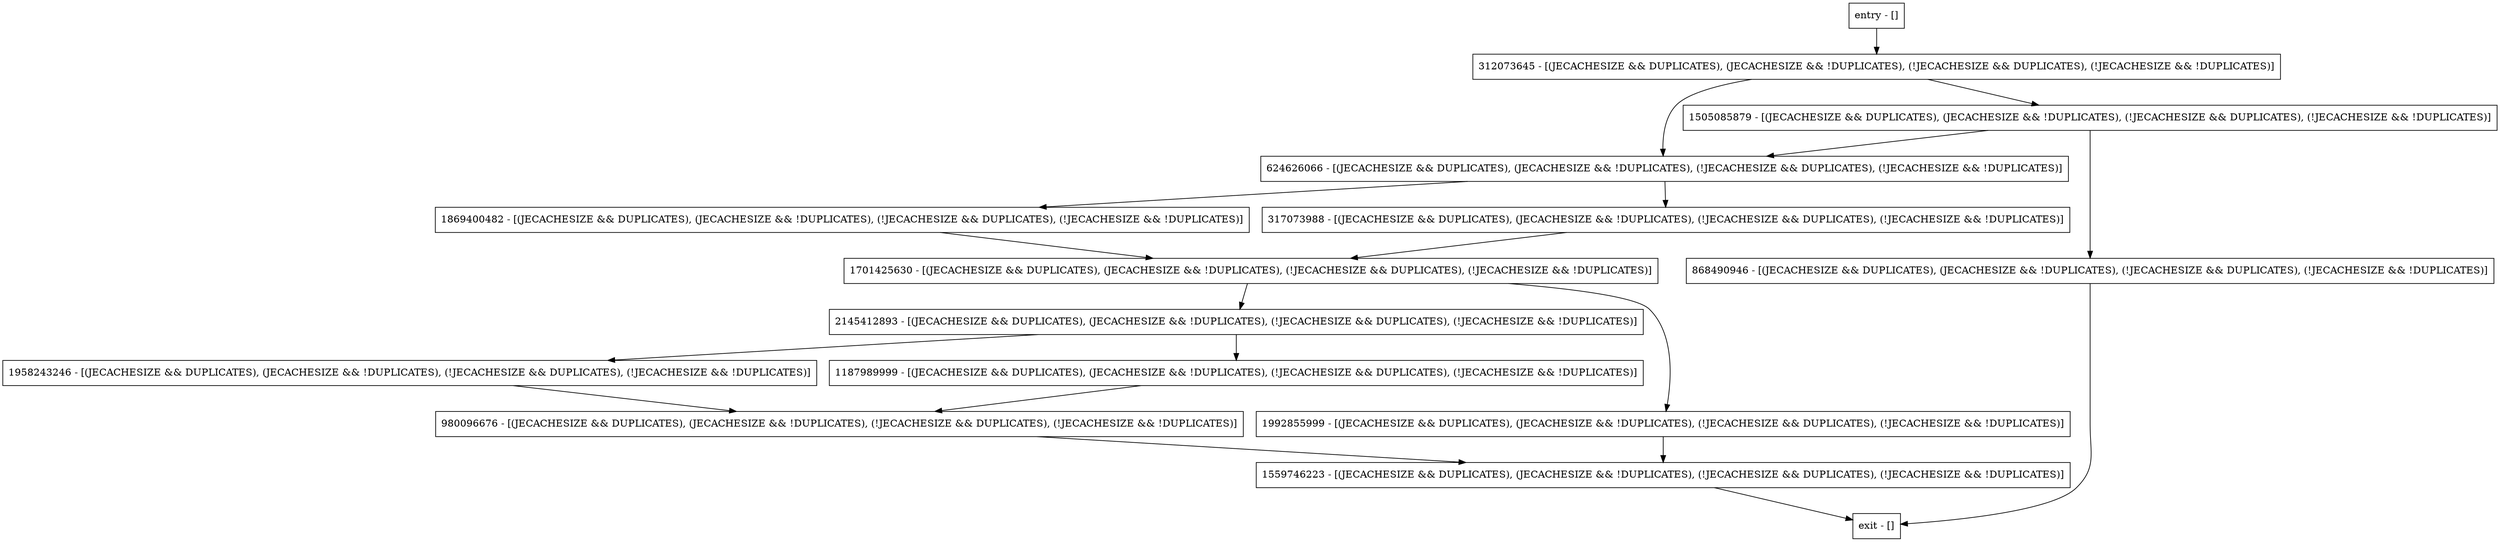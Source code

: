 digraph updateRecord {
node [shape=record];
868490946 [label="868490946 - [(JECACHESIZE && DUPLICATES), (JECACHESIZE && !DUPLICATES), (!JECACHESIZE && DUPLICATES), (!JECACHESIZE && !DUPLICATES)]"];
1701425630 [label="1701425630 - [(JECACHESIZE && DUPLICATES), (JECACHESIZE && !DUPLICATES), (!JECACHESIZE && DUPLICATES), (!JECACHESIZE && !DUPLICATES)]"];
624626066 [label="624626066 - [(JECACHESIZE && DUPLICATES), (JECACHESIZE && !DUPLICATES), (!JECACHESIZE && DUPLICATES), (!JECACHESIZE && !DUPLICATES)]"];
2145412893 [label="2145412893 - [(JECACHESIZE && DUPLICATES), (JECACHESIZE && !DUPLICATES), (!JECACHESIZE && DUPLICATES), (!JECACHESIZE && !DUPLICATES)]"];
1958243246 [label="1958243246 - [(JECACHESIZE && DUPLICATES), (JECACHESIZE && !DUPLICATES), (!JECACHESIZE && DUPLICATES), (!JECACHESIZE && !DUPLICATES)]"];
1869400482 [label="1869400482 - [(JECACHESIZE && DUPLICATES), (JECACHESIZE && !DUPLICATES), (!JECACHESIZE && DUPLICATES), (!JECACHESIZE && !DUPLICATES)]"];
312073645 [label="312073645 - [(JECACHESIZE && DUPLICATES), (JECACHESIZE && !DUPLICATES), (!JECACHESIZE && DUPLICATES), (!JECACHESIZE && !DUPLICATES)]"];
1505085879 [label="1505085879 - [(JECACHESIZE && DUPLICATES), (JECACHESIZE && !DUPLICATES), (!JECACHESIZE && DUPLICATES), (!JECACHESIZE && !DUPLICATES)]"];
1559746223 [label="1559746223 - [(JECACHESIZE && DUPLICATES), (JECACHESIZE && !DUPLICATES), (!JECACHESIZE && DUPLICATES), (!JECACHESIZE && !DUPLICATES)]"];
1187989999 [label="1187989999 - [(JECACHESIZE && DUPLICATES), (JECACHESIZE && !DUPLICATES), (!JECACHESIZE && DUPLICATES), (!JECACHESIZE && !DUPLICATES)]"];
entry [label="entry - []"];
exit [label="exit - []"];
980096676 [label="980096676 - [(JECACHESIZE && DUPLICATES), (JECACHESIZE && !DUPLICATES), (!JECACHESIZE && DUPLICATES), (!JECACHESIZE && !DUPLICATES)]"];
1992855999 [label="1992855999 - [(JECACHESIZE && DUPLICATES), (JECACHESIZE && !DUPLICATES), (!JECACHESIZE && DUPLICATES), (!JECACHESIZE && !DUPLICATES)]"];
317073988 [label="317073988 - [(JECACHESIZE && DUPLICATES), (JECACHESIZE && !DUPLICATES), (!JECACHESIZE && DUPLICATES), (!JECACHESIZE && !DUPLICATES)]"];
entry;
exit;
868490946 -> exit;
1701425630 -> 2145412893;
1701425630 -> 1992855999;
624626066 -> 1869400482;
624626066 -> 317073988;
2145412893 -> 1958243246;
2145412893 -> 1187989999;
1958243246 -> 980096676;
1869400482 -> 1701425630;
312073645 -> 624626066;
312073645 -> 1505085879;
1505085879 -> 868490946;
1505085879 -> 624626066;
1559746223 -> exit;
1187989999 -> 980096676;
entry -> 312073645;
980096676 -> 1559746223;
1992855999 -> 1559746223;
317073988 -> 1701425630;
}
